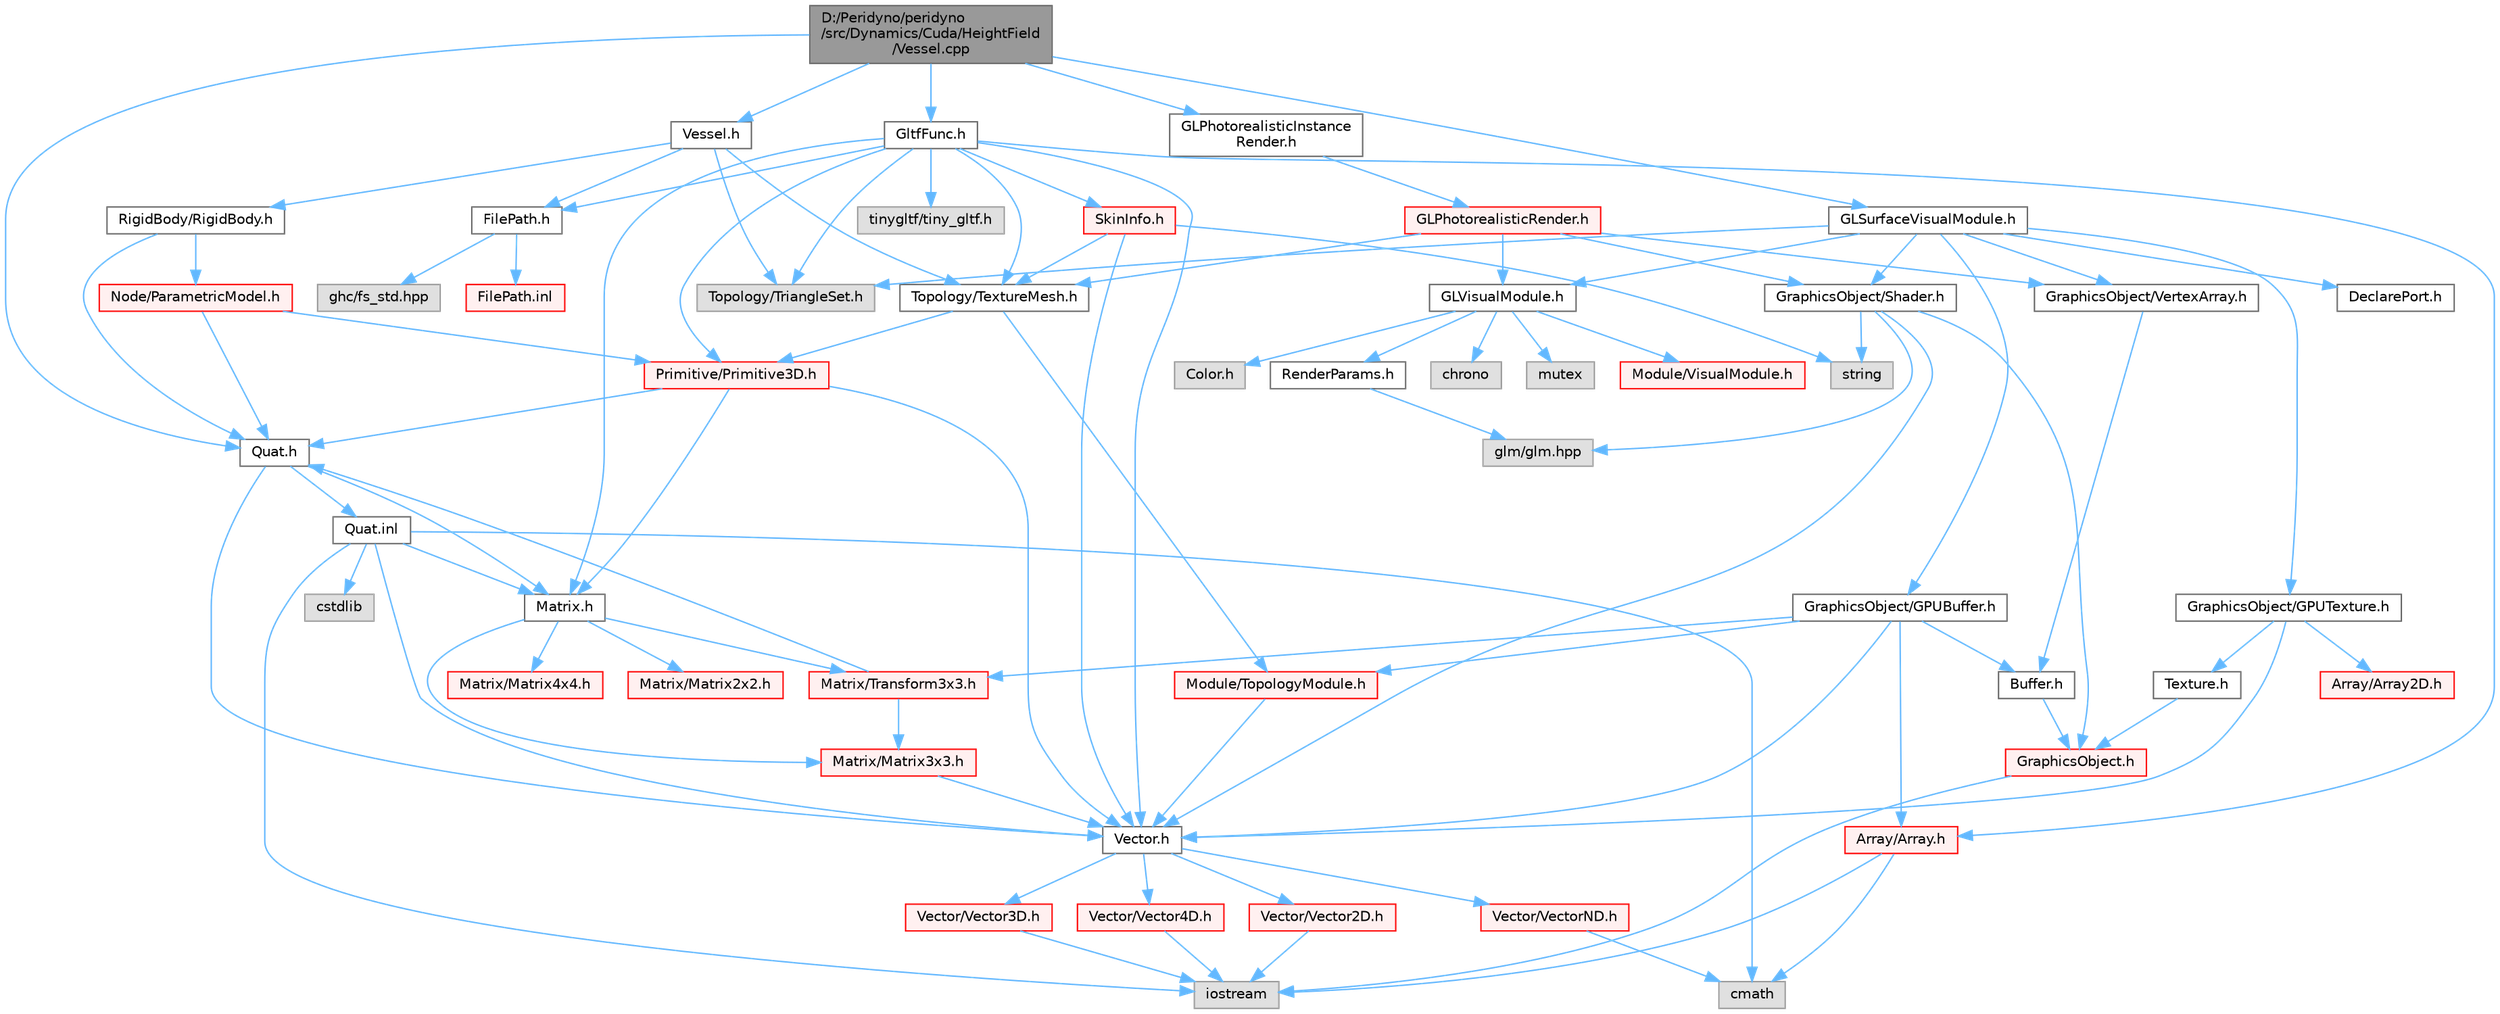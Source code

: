 digraph "D:/Peridyno/peridyno/src/Dynamics/Cuda/HeightField/Vessel.cpp"
{
 // LATEX_PDF_SIZE
  bgcolor="transparent";
  edge [fontname=Helvetica,fontsize=10,labelfontname=Helvetica,labelfontsize=10];
  node [fontname=Helvetica,fontsize=10,shape=box,height=0.2,width=0.4];
  Node1 [id="Node000001",label="D:/Peridyno/peridyno\l/src/Dynamics/Cuda/HeightField\l/Vessel.cpp",height=0.2,width=0.4,color="gray40", fillcolor="grey60", style="filled", fontcolor="black",tooltip=" "];
  Node1 -> Node2 [id="edge1_Node000001_Node000002",color="steelblue1",style="solid",tooltip=" "];
  Node2 [id="Node000002",label="Vessel.h",height=0.2,width=0.4,color="grey40", fillcolor="white", style="filled",URL="$_vessel_8h.html",tooltip=" "];
  Node2 -> Node3 [id="edge2_Node000002_Node000003",color="steelblue1",style="solid",tooltip=" "];
  Node3 [id="Node000003",label="RigidBody/RigidBody.h",height=0.2,width=0.4,color="grey40", fillcolor="white", style="filled",URL="$_rigid_body_8h.html",tooltip=" "];
  Node3 -> Node4 [id="edge3_Node000003_Node000004",color="steelblue1",style="solid",tooltip=" "];
  Node4 [id="Node000004",label="Node/ParametricModel.h",height=0.2,width=0.4,color="red", fillcolor="#FFF0F0", style="filled",URL="$_parametric_model_8h.html",tooltip=" "];
  Node4 -> Node65 [id="edge4_Node000004_Node000065",color="steelblue1",style="solid",tooltip=" "];
  Node65 [id="Node000065",label="Quat.h",height=0.2,width=0.4,color="grey40", fillcolor="white", style="filled",URL="$_quat_8h.html",tooltip="Implementation of quaternion."];
  Node65 -> Node34 [id="edge5_Node000065_Node000034",color="steelblue1",style="solid",tooltip=" "];
  Node34 [id="Node000034",label="Vector.h",height=0.2,width=0.4,color="grey40", fillcolor="white", style="filled",URL="$_vector_8h.html",tooltip=" "];
  Node34 -> Node35 [id="edge6_Node000034_Node000035",color="steelblue1",style="solid",tooltip=" "];
  Node35 [id="Node000035",label="Vector/Vector2D.h",height=0.2,width=0.4,color="red", fillcolor="#FFF0F0", style="filled",URL="$_vector2_d_8h.html",tooltip=" "];
  Node35 -> Node7 [id="edge7_Node000035_Node000007",color="steelblue1",style="solid",tooltip=" "];
  Node7 [id="Node000007",label="iostream",height=0.2,width=0.4,color="grey60", fillcolor="#E0E0E0", style="filled",tooltip=" "];
  Node34 -> Node41 [id="edge8_Node000034_Node000041",color="steelblue1",style="solid",tooltip=" "];
  Node41 [id="Node000041",label="Vector/Vector3D.h",height=0.2,width=0.4,color="red", fillcolor="#FFF0F0", style="filled",URL="$_vector3_d_8h.html",tooltip=" "];
  Node41 -> Node7 [id="edge9_Node000041_Node000007",color="steelblue1",style="solid",tooltip=" "];
  Node34 -> Node44 [id="edge10_Node000034_Node000044",color="steelblue1",style="solid",tooltip=" "];
  Node44 [id="Node000044",label="Vector/Vector4D.h",height=0.2,width=0.4,color="red", fillcolor="#FFF0F0", style="filled",URL="$_vector4_d_8h.html",tooltip=" "];
  Node44 -> Node7 [id="edge11_Node000044_Node000007",color="steelblue1",style="solid",tooltip=" "];
  Node34 -> Node47 [id="edge12_Node000034_Node000047",color="steelblue1",style="solid",tooltip=" "];
  Node47 [id="Node000047",label="Vector/VectorND.h",height=0.2,width=0.4,color="red", fillcolor="#FFF0F0", style="filled",URL="$_vector_n_d_8h.html",tooltip=" "];
  Node47 -> Node26 [id="edge13_Node000047_Node000026",color="steelblue1",style="solid",tooltip=" "];
  Node26 [id="Node000026",label="cmath",height=0.2,width=0.4,color="grey60", fillcolor="#E0E0E0", style="filled",tooltip=" "];
  Node65 -> Node52 [id="edge14_Node000065_Node000052",color="steelblue1",style="solid",tooltip=" "];
  Node52 [id="Node000052",label="Matrix.h",height=0.2,width=0.4,color="grey40", fillcolor="white", style="filled",URL="$_matrix_8h.html",tooltip=" "];
  Node52 -> Node53 [id="edge15_Node000052_Node000053",color="steelblue1",style="solid",tooltip=" "];
  Node53 [id="Node000053",label="Matrix/Matrix2x2.h",height=0.2,width=0.4,color="red", fillcolor="#FFF0F0", style="filled",URL="$_matrix2x2_8h.html",tooltip=" "];
  Node52 -> Node58 [id="edge16_Node000052_Node000058",color="steelblue1",style="solid",tooltip=" "];
  Node58 [id="Node000058",label="Matrix/Matrix3x3.h",height=0.2,width=0.4,color="red", fillcolor="#FFF0F0", style="filled",URL="$_matrix3x3_8h.html",tooltip=" "];
  Node58 -> Node34 [id="edge17_Node000058_Node000034",color="steelblue1",style="solid",tooltip=" "];
  Node52 -> Node61 [id="edge18_Node000052_Node000061",color="steelblue1",style="solid",tooltip=" "];
  Node61 [id="Node000061",label="Matrix/Matrix4x4.h",height=0.2,width=0.4,color="red", fillcolor="#FFF0F0", style="filled",URL="$_matrix4x4_8h.html",tooltip=" "];
  Node52 -> Node64 [id="edge19_Node000052_Node000064",color="steelblue1",style="solid",tooltip=" "];
  Node64 [id="Node000064",label="Matrix/Transform3x3.h",height=0.2,width=0.4,color="red", fillcolor="#FFF0F0", style="filled",URL="$_transform3x3_8h.html",tooltip=" "];
  Node64 -> Node65 [id="edge20_Node000064_Node000065",color="steelblue1",style="solid",tooltip=" "];
  Node64 -> Node58 [id="edge21_Node000064_Node000058",color="steelblue1",style="solid",tooltip=" "];
  Node65 -> Node66 [id="edge22_Node000065_Node000066",color="steelblue1",style="solid",tooltip=" "];
  Node66 [id="Node000066",label="Quat.inl",height=0.2,width=0.4,color="grey40", fillcolor="white", style="filled",URL="$_quat_8inl.html",tooltip=" "];
  Node66 -> Node26 [id="edge23_Node000066_Node000026",color="steelblue1",style="solid",tooltip=" "];
  Node66 -> Node67 [id="edge24_Node000066_Node000067",color="steelblue1",style="solid",tooltip=" "];
  Node67 [id="Node000067",label="cstdlib",height=0.2,width=0.4,color="grey60", fillcolor="#E0E0E0", style="filled",tooltip=" "];
  Node66 -> Node7 [id="edge25_Node000066_Node000007",color="steelblue1",style="solid",tooltip=" "];
  Node66 -> Node34 [id="edge26_Node000066_Node000034",color="steelblue1",style="solid",tooltip=" "];
  Node66 -> Node52 [id="edge27_Node000066_Node000052",color="steelblue1",style="solid",tooltip=" "];
  Node4 -> Node98 [id="edge28_Node000004_Node000098",color="steelblue1",style="solid",tooltip=" "];
  Node98 [id="Node000098",label="Primitive/Primitive3D.h",height=0.2,width=0.4,color="red", fillcolor="#FFF0F0", style="filled",URL="$_primitive3_d_8h.html",tooltip=" "];
  Node98 -> Node34 [id="edge29_Node000098_Node000034",color="steelblue1",style="solid",tooltip=" "];
  Node98 -> Node52 [id="edge30_Node000098_Node000052",color="steelblue1",style="solid",tooltip=" "];
  Node98 -> Node65 [id="edge31_Node000098_Node000065",color="steelblue1",style="solid",tooltip=" "];
  Node3 -> Node65 [id="edge32_Node000003_Node000065",color="steelblue1",style="solid",tooltip=" "];
  Node2 -> Node102 [id="edge33_Node000002_Node000102",color="steelblue1",style="solid",tooltip=" "];
  Node102 [id="Node000102",label="Topology/TriangleSet.h",height=0.2,width=0.4,color="grey60", fillcolor="#E0E0E0", style="filled",tooltip=" "];
  Node2 -> Node103 [id="edge34_Node000002_Node000103",color="steelblue1",style="solid",tooltip=" "];
  Node103 [id="Node000103",label="FilePath.h",height=0.2,width=0.4,color="grey40", fillcolor="white", style="filled",URL="$_file_path_8h.html",tooltip=" "];
  Node103 -> Node104 [id="edge35_Node000103_Node000104",color="steelblue1",style="solid",tooltip=" "];
  Node104 [id="Node000104",label="ghc/fs_std.hpp",height=0.2,width=0.4,color="grey60", fillcolor="#E0E0E0", style="filled",tooltip=" "];
  Node103 -> Node105 [id="edge36_Node000103_Node000105",color="steelblue1",style="solid",tooltip=" "];
  Node105 [id="Node000105",label="FilePath.inl",height=0.2,width=0.4,color="red", fillcolor="#FFF0F0", style="filled",URL="$_file_path_8inl.html",tooltip=" "];
  Node2 -> Node106 [id="edge37_Node000002_Node000106",color="steelblue1",style="solid",tooltip=" "];
  Node106 [id="Node000106",label="Topology/TextureMesh.h",height=0.2,width=0.4,color="grey40", fillcolor="white", style="filled",URL="$_texture_mesh_8h.html",tooltip=" "];
  Node106 -> Node73 [id="edge38_Node000106_Node000073",color="steelblue1",style="solid",tooltip=" "];
  Node73 [id="Node000073",label="Module/TopologyModule.h",height=0.2,width=0.4,color="red", fillcolor="#FFF0F0", style="filled",URL="$_topology_module_8h.html",tooltip=" "];
  Node73 -> Node34 [id="edge39_Node000073_Node000034",color="steelblue1",style="solid",tooltip=" "];
  Node106 -> Node98 [id="edge40_Node000106_Node000098",color="steelblue1",style="solid",tooltip=" "];
  Node1 -> Node65 [id="edge41_Node000001_Node000065",color="steelblue1",style="solid",tooltip=" "];
  Node1 -> Node107 [id="edge42_Node000001_Node000107",color="steelblue1",style="solid",tooltip=" "];
  Node107 [id="Node000107",label="GLSurfaceVisualModule.h",height=0.2,width=0.4,color="grey40", fillcolor="white", style="filled",URL="$_g_l_surface_visual_module_8h.html",tooltip=" "];
  Node107 -> Node71 [id="edge43_Node000107_Node000071",color="steelblue1",style="solid",tooltip=" "];
  Node71 [id="Node000071",label="DeclarePort.h",height=0.2,width=0.4,color="grey40", fillcolor="white", style="filled",URL="$_declare_port_8h.html",tooltip=" "];
  Node107 -> Node102 [id="edge44_Node000107_Node000102",color="steelblue1",style="solid",tooltip=" "];
  Node107 -> Node108 [id="edge45_Node000107_Node000108",color="steelblue1",style="solid",tooltip=" "];
  Node108 [id="Node000108",label="GLVisualModule.h",height=0.2,width=0.4,color="grey40", fillcolor="white", style="filled",URL="$_g_l_visual_module_8h.html",tooltip=" "];
  Node108 -> Node109 [id="edge46_Node000108_Node000109",color="steelblue1",style="solid",tooltip=" "];
  Node109 [id="Node000109",label="chrono",height=0.2,width=0.4,color="grey60", fillcolor="#E0E0E0", style="filled",tooltip=" "];
  Node108 -> Node76 [id="edge47_Node000108_Node000076",color="steelblue1",style="solid",tooltip=" "];
  Node76 [id="Node000076",label="mutex",height=0.2,width=0.4,color="grey60", fillcolor="#E0E0E0", style="filled",tooltip=" "];
  Node108 -> Node110 [id="edge48_Node000108_Node000110",color="steelblue1",style="solid",tooltip=" "];
  Node110 [id="Node000110",label="Module/VisualModule.h",height=0.2,width=0.4,color="red", fillcolor="#FFF0F0", style="filled",URL="$_visual_module_8h.html",tooltip=" "];
  Node108 -> Node111 [id="edge49_Node000108_Node000111",color="steelblue1",style="solid",tooltip=" "];
  Node111 [id="Node000111",label="Color.h",height=0.2,width=0.4,color="grey60", fillcolor="#E0E0E0", style="filled",tooltip=" "];
  Node108 -> Node112 [id="edge50_Node000108_Node000112",color="steelblue1",style="solid",tooltip=" "];
  Node112 [id="Node000112",label="RenderParams.h",height=0.2,width=0.4,color="grey40", fillcolor="white", style="filled",URL="$_render_params_8h.html",tooltip=" "];
  Node112 -> Node69 [id="edge51_Node000112_Node000069",color="steelblue1",style="solid",tooltip=" "];
  Node69 [id="Node000069",label="glm/glm.hpp",height=0.2,width=0.4,color="grey60", fillcolor="#E0E0E0", style="filled",tooltip=" "];
  Node107 -> Node113 [id="edge52_Node000107_Node000113",color="steelblue1",style="solid",tooltip=" "];
  Node113 [id="Node000113",label="GraphicsObject/GPUBuffer.h",height=0.2,width=0.4,color="grey40", fillcolor="white", style="filled",URL="$_g_p_u_buffer_8h.html",tooltip=" "];
  Node113 -> Node114 [id="edge53_Node000113_Node000114",color="steelblue1",style="solid",tooltip=" "];
  Node114 [id="Node000114",label="Buffer.h",height=0.2,width=0.4,color="grey40", fillcolor="white", style="filled",URL="$_buffer_8h.html",tooltip=" "];
  Node114 -> Node115 [id="edge54_Node000114_Node000115",color="steelblue1",style="solid",tooltip=" "];
  Node115 [id="Node000115",label="GraphicsObject.h",height=0.2,width=0.4,color="red", fillcolor="#FFF0F0", style="filled",URL="$_graphics_object_8h.html",tooltip=" "];
  Node115 -> Node7 [id="edge55_Node000115_Node000007",color="steelblue1",style="solid",tooltip=" "];
  Node113 -> Node21 [id="edge56_Node000113_Node000021",color="steelblue1",style="solid",tooltip=" "];
  Node21 [id="Node000021",label="Array/Array.h",height=0.2,width=0.4,color="red", fillcolor="#FFF0F0", style="filled",URL="$_array_8h.html",tooltip=" "];
  Node21 -> Node7 [id="edge57_Node000021_Node000007",color="steelblue1",style="solid",tooltip=" "];
  Node21 -> Node26 [id="edge58_Node000021_Node000026",color="steelblue1",style="solid",tooltip=" "];
  Node113 -> Node34 [id="edge59_Node000113_Node000034",color="steelblue1",style="solid",tooltip=" "];
  Node113 -> Node64 [id="edge60_Node000113_Node000064",color="steelblue1",style="solid",tooltip=" "];
  Node113 -> Node73 [id="edge61_Node000113_Node000073",color="steelblue1",style="solid",tooltip=" "];
  Node107 -> Node116 [id="edge62_Node000107_Node000116",color="steelblue1",style="solid",tooltip=" "];
  Node116 [id="Node000116",label="GraphicsObject/GPUTexture.h",height=0.2,width=0.4,color="grey40", fillcolor="white", style="filled",URL="$_g_p_u_texture_8h.html",tooltip=" "];
  Node116 -> Node117 [id="edge63_Node000116_Node000117",color="steelblue1",style="solid",tooltip=" "];
  Node117 [id="Node000117",label="Texture.h",height=0.2,width=0.4,color="grey40", fillcolor="white", style="filled",URL="$_texture_8h.html",tooltip=" "];
  Node117 -> Node115 [id="edge64_Node000117_Node000115",color="steelblue1",style="solid",tooltip=" "];
  Node116 -> Node34 [id="edge65_Node000116_Node000034",color="steelblue1",style="solid",tooltip=" "];
  Node116 -> Node27 [id="edge66_Node000116_Node000027",color="steelblue1",style="solid",tooltip=" "];
  Node27 [id="Node000027",label="Array/Array2D.h",height=0.2,width=0.4,color="red", fillcolor="#FFF0F0", style="filled",URL="$_array2_d_8h.html",tooltip=" "];
  Node107 -> Node118 [id="edge67_Node000107_Node000118",color="steelblue1",style="solid",tooltip=" "];
  Node118 [id="Node000118",label="GraphicsObject/VertexArray.h",height=0.2,width=0.4,color="grey40", fillcolor="white", style="filled",URL="$_vertex_array_8h.html",tooltip=" "];
  Node118 -> Node114 [id="edge68_Node000118_Node000114",color="steelblue1",style="solid",tooltip=" "];
  Node107 -> Node119 [id="edge69_Node000107_Node000119",color="steelblue1",style="solid",tooltip=" "];
  Node119 [id="Node000119",label="GraphicsObject/Shader.h",height=0.2,width=0.4,color="grey40", fillcolor="white", style="filled",URL="$_shader_8h.html",tooltip=" "];
  Node119 -> Node115 [id="edge70_Node000119_Node000115",color="steelblue1",style="solid",tooltip=" "];
  Node119 -> Node12 [id="edge71_Node000119_Node000012",color="steelblue1",style="solid",tooltip=" "];
  Node12 [id="Node000012",label="string",height=0.2,width=0.4,color="grey60", fillcolor="#E0E0E0", style="filled",tooltip=" "];
  Node119 -> Node34 [id="edge72_Node000119_Node000034",color="steelblue1",style="solid",tooltip=" "];
  Node119 -> Node69 [id="edge73_Node000119_Node000069",color="steelblue1",style="solid",tooltip=" "];
  Node1 -> Node120 [id="edge74_Node000001_Node000120",color="steelblue1",style="solid",tooltip=" "];
  Node120 [id="Node000120",label="GLPhotorealisticInstance\lRender.h",height=0.2,width=0.4,color="grey40", fillcolor="white", style="filled",URL="$_g_l_photorealistic_instance_render_8h.html",tooltip=" "];
  Node120 -> Node121 [id="edge75_Node000120_Node000121",color="steelblue1",style="solid",tooltip=" "];
  Node121 [id="Node000121",label="GLPhotorealisticRender.h",height=0.2,width=0.4,color="red", fillcolor="#FFF0F0", style="filled",URL="$_g_l_photorealistic_render_8h.html",tooltip=" "];
  Node121 -> Node108 [id="edge76_Node000121_Node000108",color="steelblue1",style="solid",tooltip=" "];
  Node121 -> Node118 [id="edge77_Node000121_Node000118",color="steelblue1",style="solid",tooltip=" "];
  Node121 -> Node119 [id="edge78_Node000121_Node000119",color="steelblue1",style="solid",tooltip=" "];
  Node121 -> Node106 [id="edge79_Node000121_Node000106",color="steelblue1",style="solid",tooltip=" "];
  Node1 -> Node123 [id="edge80_Node000001_Node000123",color="steelblue1",style="solid",tooltip=" "];
  Node123 [id="Node000123",label="GltfFunc.h",height=0.2,width=0.4,color="grey40", fillcolor="white", style="filled",URL="$_gltf_func_8h.html",tooltip=" "];
  Node123 -> Node21 [id="edge81_Node000123_Node000021",color="steelblue1",style="solid",tooltip=" "];
  Node123 -> Node102 [id="edge82_Node000123_Node000102",color="steelblue1",style="solid",tooltip=" "];
  Node123 -> Node52 [id="edge83_Node000123_Node000052",color="steelblue1",style="solid",tooltip=" "];
  Node123 -> Node34 [id="edge84_Node000123_Node000034",color="steelblue1",style="solid",tooltip=" "];
  Node123 -> Node98 [id="edge85_Node000123_Node000098",color="steelblue1",style="solid",tooltip=" "];
  Node123 -> Node106 [id="edge86_Node000123_Node000106",color="steelblue1",style="solid",tooltip=" "];
  Node123 -> Node124 [id="edge87_Node000123_Node000124",color="steelblue1",style="solid",tooltip=" "];
  Node124 [id="Node000124",label="tinygltf/tiny_gltf.h",height=0.2,width=0.4,color="grey60", fillcolor="#E0E0E0", style="filled",tooltip=" "];
  Node123 -> Node103 [id="edge88_Node000123_Node000103",color="steelblue1",style="solid",tooltip=" "];
  Node123 -> Node125 [id="edge89_Node000123_Node000125",color="steelblue1",style="solid",tooltip=" "];
  Node125 [id="Node000125",label="SkinInfo.h",height=0.2,width=0.4,color="red", fillcolor="#FFF0F0", style="filled",URL="$_skin_info_8h.html",tooltip=" "];
  Node125 -> Node12 [id="edge90_Node000125_Node000012",color="steelblue1",style="solid",tooltip=" "];
  Node125 -> Node34 [id="edge91_Node000125_Node000034",color="steelblue1",style="solid",tooltip=" "];
  Node125 -> Node106 [id="edge92_Node000125_Node000106",color="steelblue1",style="solid",tooltip=" "];
}
